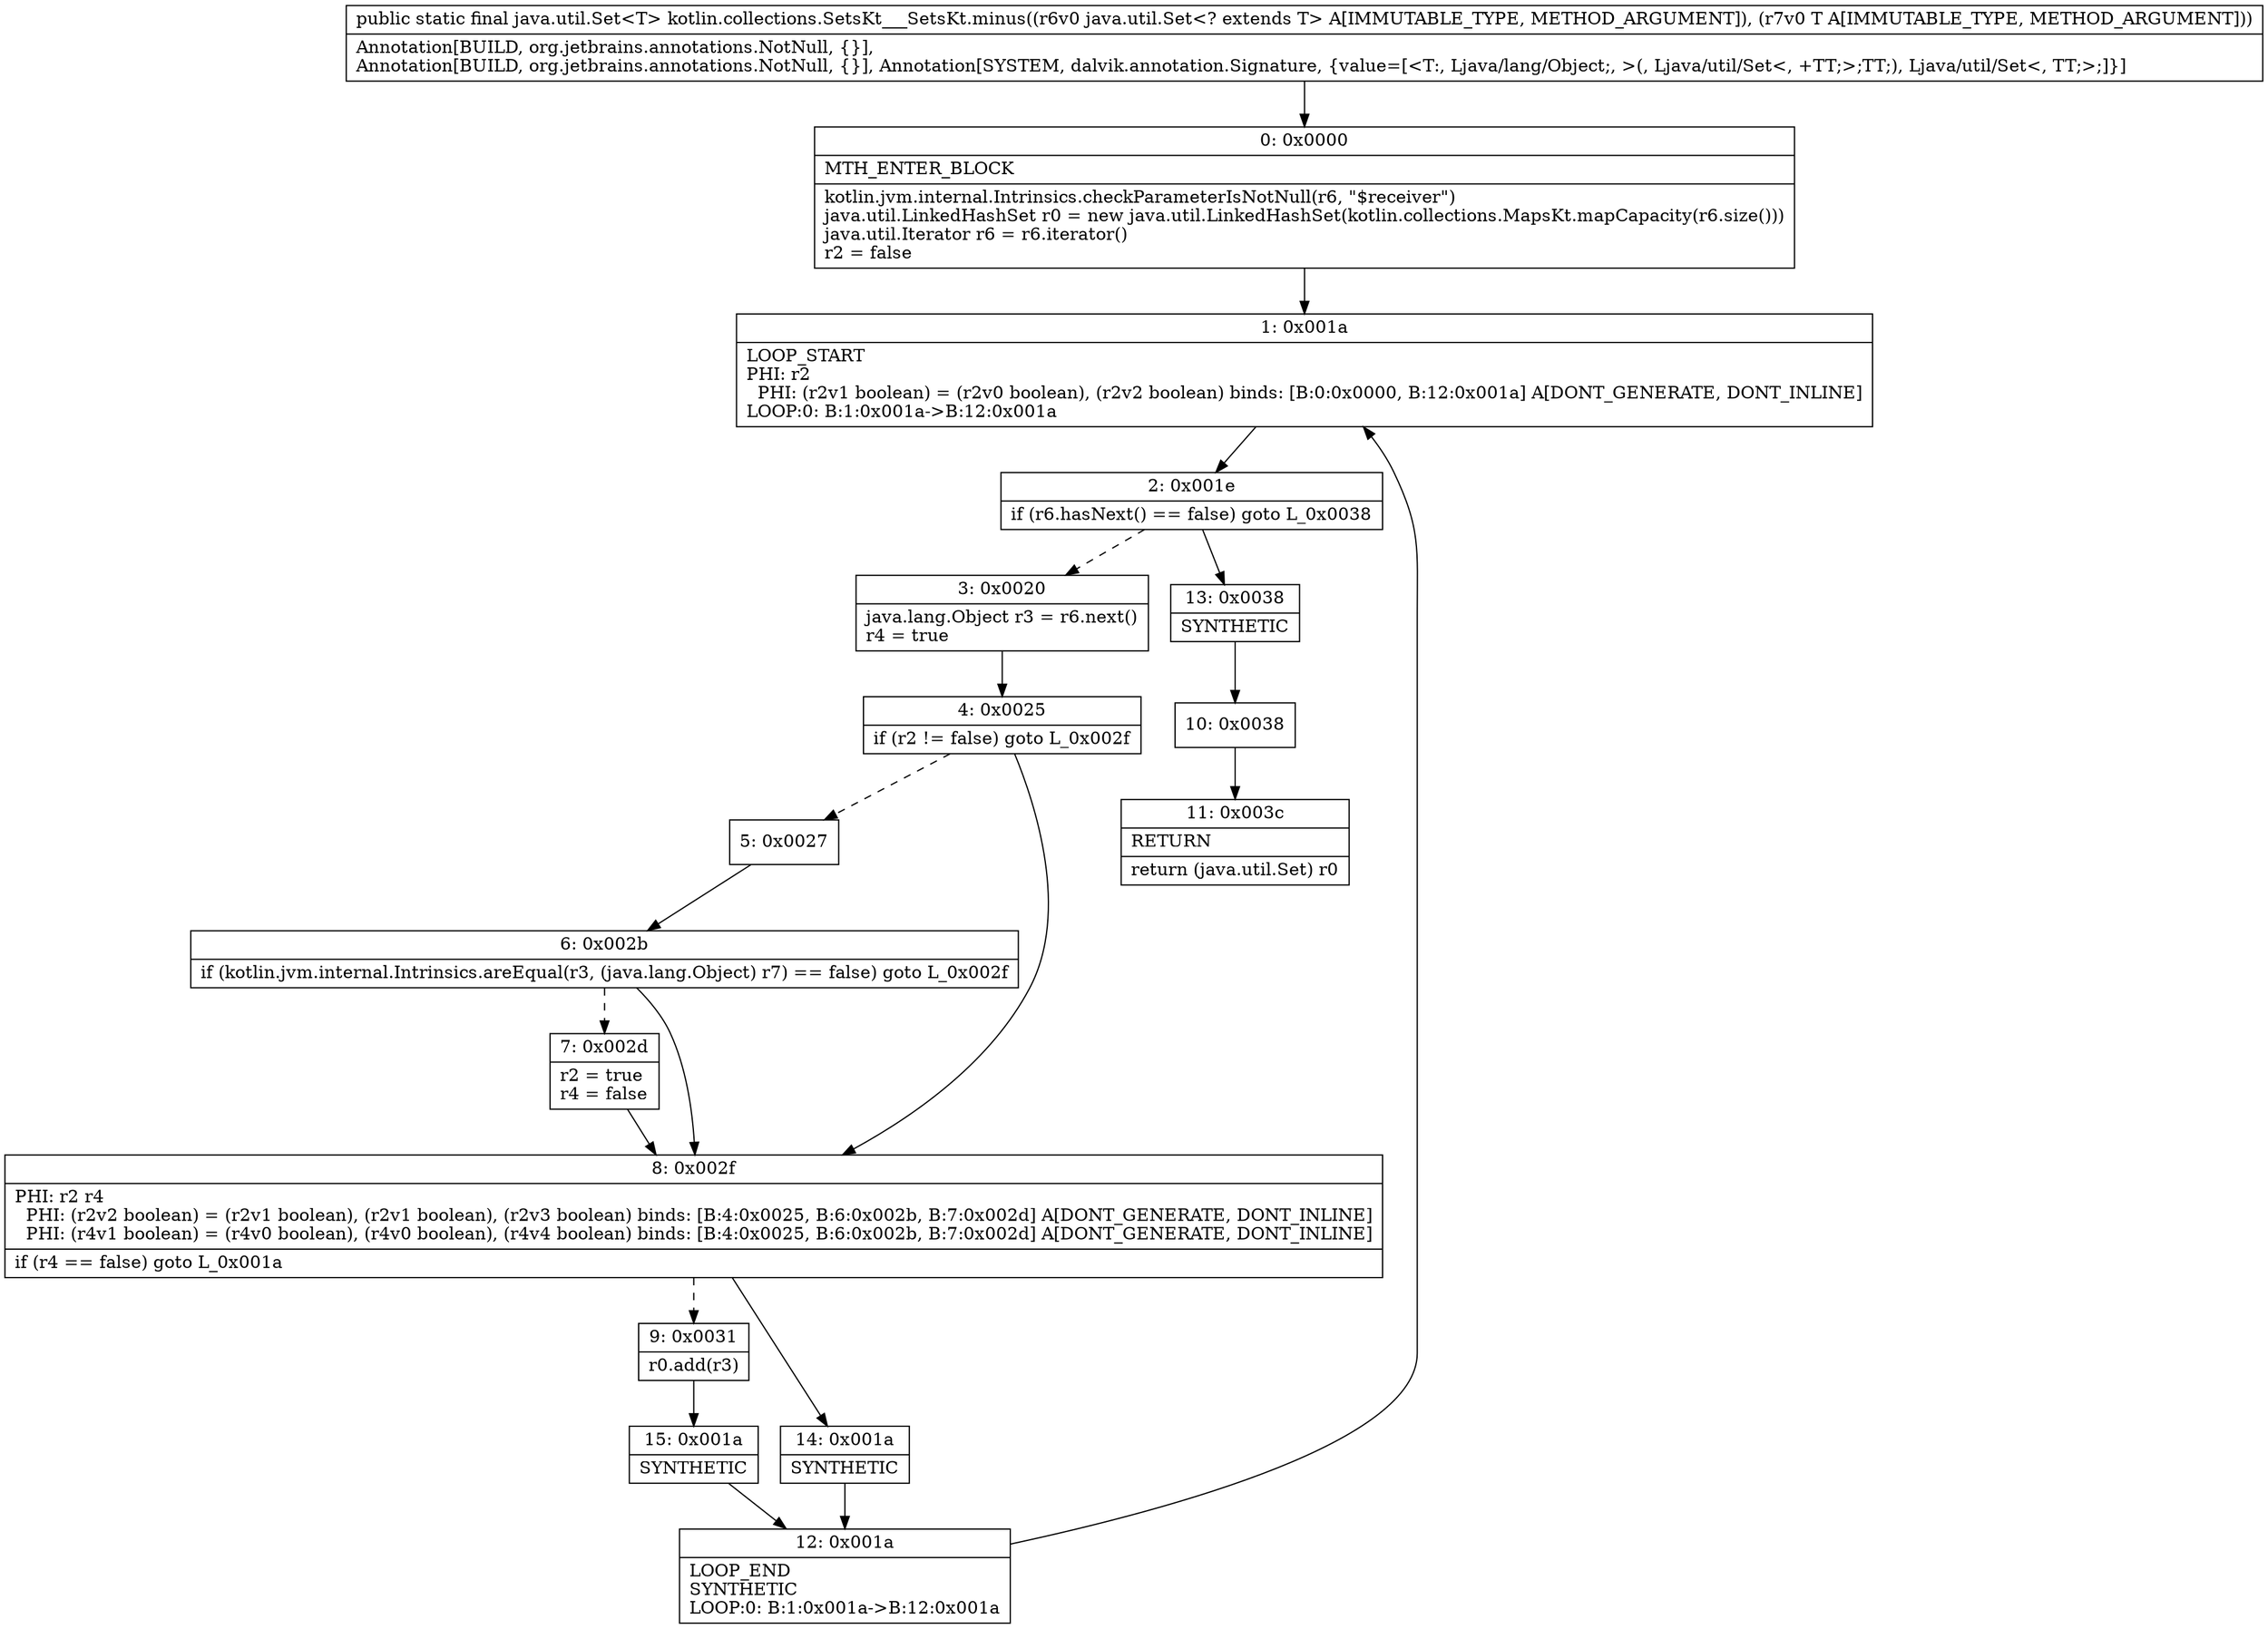 digraph "CFG forkotlin.collections.SetsKt___SetsKt.minus(Ljava\/util\/Set;Ljava\/lang\/Object;)Ljava\/util\/Set;" {
Node_0 [shape=record,label="{0\:\ 0x0000|MTH_ENTER_BLOCK\l|kotlin.jvm.internal.Intrinsics.checkParameterIsNotNull(r6, \"$receiver\")\ljava.util.LinkedHashSet r0 = new java.util.LinkedHashSet(kotlin.collections.MapsKt.mapCapacity(r6.size()))\ljava.util.Iterator r6 = r6.iterator()\lr2 = false\l}"];
Node_1 [shape=record,label="{1\:\ 0x001a|LOOP_START\lPHI: r2 \l  PHI: (r2v1 boolean) = (r2v0 boolean), (r2v2 boolean) binds: [B:0:0x0000, B:12:0x001a] A[DONT_GENERATE, DONT_INLINE]\lLOOP:0: B:1:0x001a\-\>B:12:0x001a\l}"];
Node_2 [shape=record,label="{2\:\ 0x001e|if (r6.hasNext() == false) goto L_0x0038\l}"];
Node_3 [shape=record,label="{3\:\ 0x0020|java.lang.Object r3 = r6.next()\lr4 = true\l}"];
Node_4 [shape=record,label="{4\:\ 0x0025|if (r2 != false) goto L_0x002f\l}"];
Node_5 [shape=record,label="{5\:\ 0x0027}"];
Node_6 [shape=record,label="{6\:\ 0x002b|if (kotlin.jvm.internal.Intrinsics.areEqual(r3, (java.lang.Object) r7) == false) goto L_0x002f\l}"];
Node_7 [shape=record,label="{7\:\ 0x002d|r2 = true\lr4 = false\l}"];
Node_8 [shape=record,label="{8\:\ 0x002f|PHI: r2 r4 \l  PHI: (r2v2 boolean) = (r2v1 boolean), (r2v1 boolean), (r2v3 boolean) binds: [B:4:0x0025, B:6:0x002b, B:7:0x002d] A[DONT_GENERATE, DONT_INLINE]\l  PHI: (r4v1 boolean) = (r4v0 boolean), (r4v0 boolean), (r4v4 boolean) binds: [B:4:0x0025, B:6:0x002b, B:7:0x002d] A[DONT_GENERATE, DONT_INLINE]\l|if (r4 == false) goto L_0x001a\l}"];
Node_9 [shape=record,label="{9\:\ 0x0031|r0.add(r3)\l}"];
Node_10 [shape=record,label="{10\:\ 0x0038}"];
Node_11 [shape=record,label="{11\:\ 0x003c|RETURN\l|return (java.util.Set) r0\l}"];
Node_12 [shape=record,label="{12\:\ 0x001a|LOOP_END\lSYNTHETIC\lLOOP:0: B:1:0x001a\-\>B:12:0x001a\l}"];
Node_13 [shape=record,label="{13\:\ 0x0038|SYNTHETIC\l}"];
Node_14 [shape=record,label="{14\:\ 0x001a|SYNTHETIC\l}"];
Node_15 [shape=record,label="{15\:\ 0x001a|SYNTHETIC\l}"];
MethodNode[shape=record,label="{public static final java.util.Set\<T\> kotlin.collections.SetsKt___SetsKt.minus((r6v0 java.util.Set\<? extends T\> A[IMMUTABLE_TYPE, METHOD_ARGUMENT]), (r7v0 T A[IMMUTABLE_TYPE, METHOD_ARGUMENT]))  | Annotation[BUILD, org.jetbrains.annotations.NotNull, \{\}], \lAnnotation[BUILD, org.jetbrains.annotations.NotNull, \{\}], Annotation[SYSTEM, dalvik.annotation.Signature, \{value=[\<T:, Ljava\/lang\/Object;, \>(, Ljava\/util\/Set\<, +TT;\>;TT;), Ljava\/util\/Set\<, TT;\>;]\}]\l}"];
MethodNode -> Node_0;
Node_0 -> Node_1;
Node_1 -> Node_2;
Node_2 -> Node_3[style=dashed];
Node_2 -> Node_13;
Node_3 -> Node_4;
Node_4 -> Node_5[style=dashed];
Node_4 -> Node_8;
Node_5 -> Node_6;
Node_6 -> Node_7[style=dashed];
Node_6 -> Node_8;
Node_7 -> Node_8;
Node_8 -> Node_9[style=dashed];
Node_8 -> Node_14;
Node_9 -> Node_15;
Node_10 -> Node_11;
Node_12 -> Node_1;
Node_13 -> Node_10;
Node_14 -> Node_12;
Node_15 -> Node_12;
}

